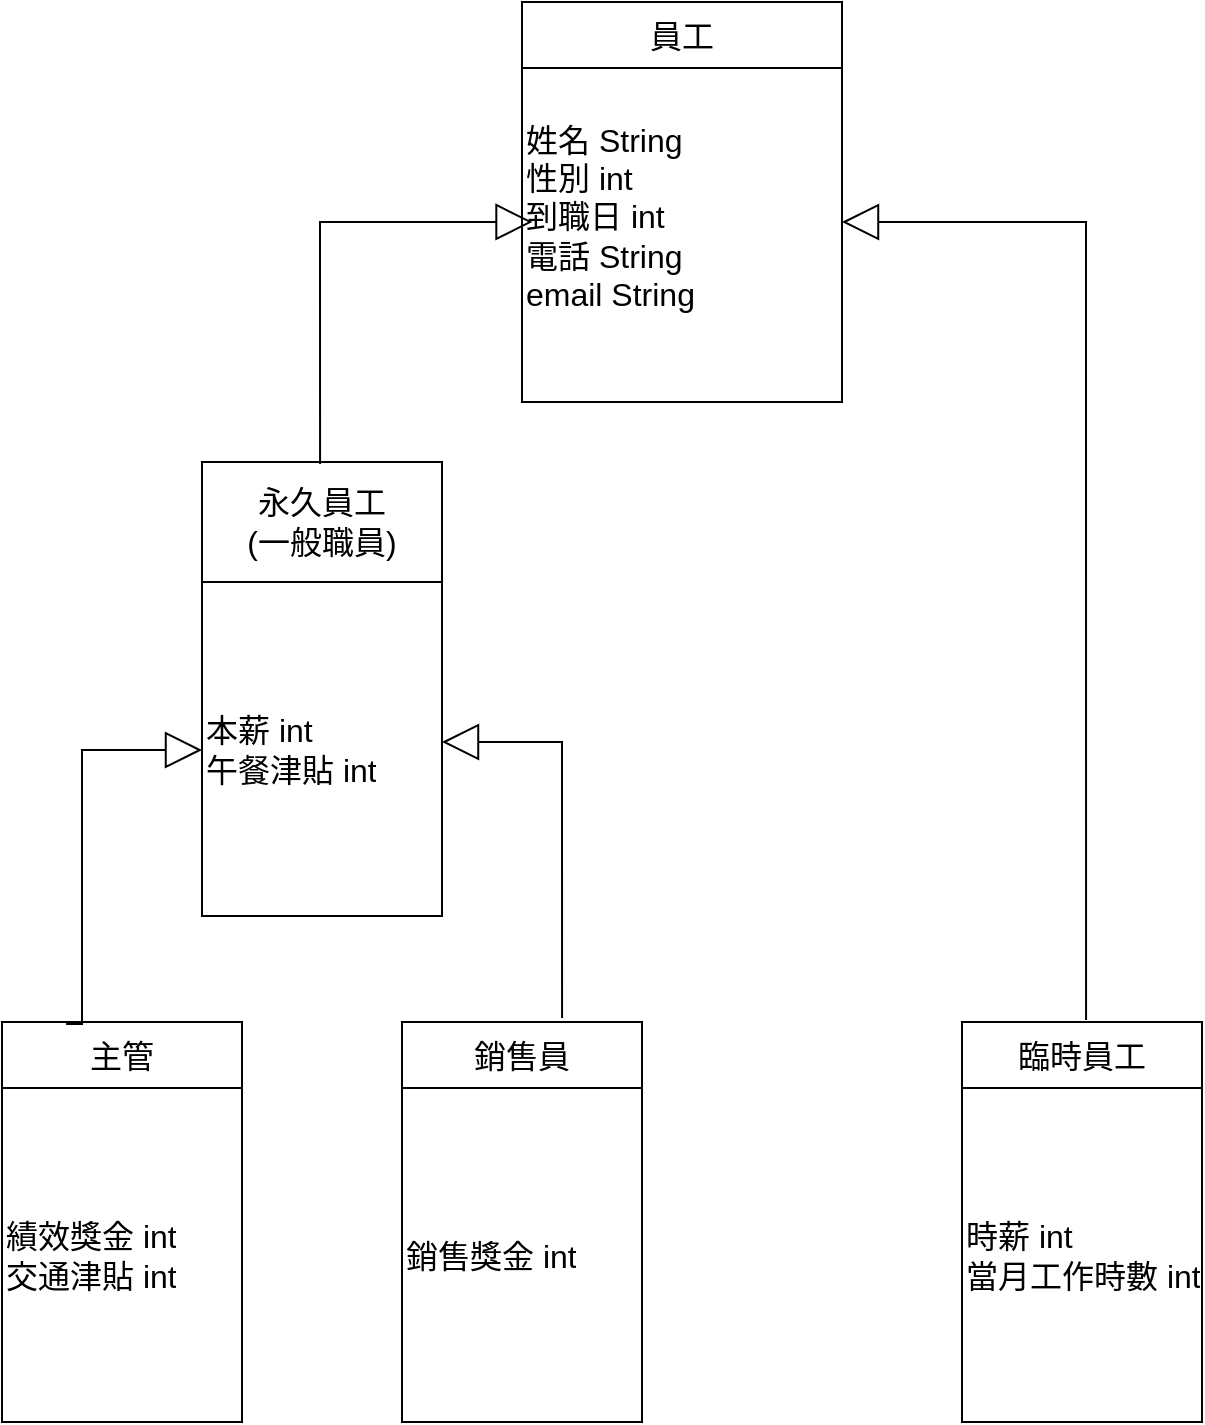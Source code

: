 <mxfile version="24.8.3">
  <diagram id="C5RBs43oDa-KdzZeNtuy" name="Page-1">
    <mxGraphModel dx="1426" dy="755" grid="1" gridSize="10" guides="1" tooltips="1" connect="1" arrows="1" fold="1" page="1" pageScale="1" pageWidth="827" pageHeight="1169" math="0" shadow="0">
      <root>
        <mxCell id="WIyWlLk6GJQsqaUBKTNV-0" />
        <mxCell id="WIyWlLk6GJQsqaUBKTNV-1" parent="WIyWlLk6GJQsqaUBKTNV-0" />
        <mxCell id="_DtNrCs3hjMBpUFZXUvi-26" value="" style="shape=table;startSize=0;container=1;collapsible=0;childLayout=tableLayout;fontStyle=1;fontSize=16;" vertex="1" parent="WIyWlLk6GJQsqaUBKTNV-1">
          <mxGeometry x="40" y="600" width="120" height="200" as="geometry" />
        </mxCell>
        <mxCell id="_DtNrCs3hjMBpUFZXUvi-27" value="" style="shape=tableRow;horizontal=0;startSize=0;swimlaneHead=0;swimlaneBody=0;strokeColor=inherit;top=0;left=0;bottom=0;right=0;collapsible=0;dropTarget=0;fillColor=none;points=[[0,0.5],[1,0.5]];portConstraint=eastwest;fontSize=16;" vertex="1" parent="_DtNrCs3hjMBpUFZXUvi-26">
          <mxGeometry width="120" height="33" as="geometry" />
        </mxCell>
        <mxCell id="_DtNrCs3hjMBpUFZXUvi-28" value="主管" style="shape=partialRectangle;html=1;whiteSpace=wrap;connectable=0;strokeColor=inherit;overflow=hidden;fillColor=none;top=0;left=0;bottom=0;right=0;pointerEvents=1;fontSize=16;" vertex="1" parent="_DtNrCs3hjMBpUFZXUvi-27">
          <mxGeometry width="120" height="33" as="geometry">
            <mxRectangle width="120" height="33" as="alternateBounds" />
          </mxGeometry>
        </mxCell>
        <mxCell id="_DtNrCs3hjMBpUFZXUvi-29" value="" style="shape=tableRow;horizontal=0;startSize=0;swimlaneHead=0;swimlaneBody=0;strokeColor=inherit;top=0;left=0;bottom=0;right=0;collapsible=0;dropTarget=0;fillColor=none;points=[[0,0.5],[1,0.5]];portConstraint=eastwest;fontSize=16;" vertex="1" parent="_DtNrCs3hjMBpUFZXUvi-26">
          <mxGeometry y="33" width="120" height="167" as="geometry" />
        </mxCell>
        <mxCell id="_DtNrCs3hjMBpUFZXUvi-30" value="&lt;div style=&quot;font-size: 16px;&quot;&gt;績效獎金 int&lt;/div&gt;&lt;div style=&quot;font-size: 16px;&quot;&gt;交通津貼 int&lt;/div&gt;" style="shape=partialRectangle;html=1;whiteSpace=wrap;connectable=0;strokeColor=inherit;overflow=hidden;fillColor=none;top=0;left=0;bottom=0;right=0;pointerEvents=1;align=left;fontSize=16;" vertex="1" parent="_DtNrCs3hjMBpUFZXUvi-29">
          <mxGeometry width="120" height="167" as="geometry">
            <mxRectangle width="120" height="167" as="alternateBounds" />
          </mxGeometry>
        </mxCell>
        <mxCell id="_DtNrCs3hjMBpUFZXUvi-31" value="" style="shape=table;startSize=0;container=1;collapsible=0;childLayout=tableLayout;fontStyle=1;fontSize=16;" vertex="1" parent="WIyWlLk6GJQsqaUBKTNV-1">
          <mxGeometry x="240" y="600" width="120" height="200" as="geometry" />
        </mxCell>
        <mxCell id="_DtNrCs3hjMBpUFZXUvi-32" value="" style="shape=tableRow;horizontal=0;startSize=0;swimlaneHead=0;swimlaneBody=0;strokeColor=inherit;top=0;left=0;bottom=0;right=0;collapsible=0;dropTarget=0;fillColor=none;points=[[0,0.5],[1,0.5]];portConstraint=eastwest;fontSize=16;" vertex="1" parent="_DtNrCs3hjMBpUFZXUvi-31">
          <mxGeometry width="120" height="33" as="geometry" />
        </mxCell>
        <mxCell id="_DtNrCs3hjMBpUFZXUvi-33" value="銷售員" style="shape=partialRectangle;html=1;whiteSpace=wrap;connectable=0;strokeColor=inherit;overflow=hidden;fillColor=none;top=0;left=0;bottom=0;right=0;pointerEvents=1;fontSize=16;" vertex="1" parent="_DtNrCs3hjMBpUFZXUvi-32">
          <mxGeometry width="120" height="33" as="geometry">
            <mxRectangle width="120" height="33" as="alternateBounds" />
          </mxGeometry>
        </mxCell>
        <mxCell id="_DtNrCs3hjMBpUFZXUvi-34" value="" style="shape=tableRow;horizontal=0;startSize=0;swimlaneHead=0;swimlaneBody=0;strokeColor=inherit;top=0;left=0;bottom=0;right=0;collapsible=0;dropTarget=0;fillColor=none;points=[[0,0.5],[1,0.5]];portConstraint=eastwest;fontSize=16;" vertex="1" parent="_DtNrCs3hjMBpUFZXUvi-31">
          <mxGeometry y="33" width="120" height="167" as="geometry" />
        </mxCell>
        <mxCell id="_DtNrCs3hjMBpUFZXUvi-35" value="&lt;div style=&quot;font-size: 16px;&quot;&gt;銷售獎金 int&lt;/div&gt;" style="shape=partialRectangle;html=1;whiteSpace=wrap;connectable=0;strokeColor=inherit;overflow=hidden;fillColor=none;top=0;left=0;bottom=0;right=0;pointerEvents=1;align=left;fontSize=16;" vertex="1" parent="_DtNrCs3hjMBpUFZXUvi-34">
          <mxGeometry width="120" height="167" as="geometry">
            <mxRectangle width="120" height="167" as="alternateBounds" />
          </mxGeometry>
        </mxCell>
        <mxCell id="_DtNrCs3hjMBpUFZXUvi-36" value="" style="shape=table;startSize=0;container=1;collapsible=0;childLayout=tableLayout;fontStyle=1;fontSize=16;" vertex="1" parent="WIyWlLk6GJQsqaUBKTNV-1">
          <mxGeometry x="520" y="600" width="120" height="200" as="geometry" />
        </mxCell>
        <mxCell id="_DtNrCs3hjMBpUFZXUvi-37" value="" style="shape=tableRow;horizontal=0;startSize=0;swimlaneHead=0;swimlaneBody=0;strokeColor=inherit;top=0;left=0;bottom=0;right=0;collapsible=0;dropTarget=0;fillColor=none;points=[[0,0.5],[1,0.5]];portConstraint=eastwest;fontSize=16;" vertex="1" parent="_DtNrCs3hjMBpUFZXUvi-36">
          <mxGeometry width="120" height="33" as="geometry" />
        </mxCell>
        <mxCell id="_DtNrCs3hjMBpUFZXUvi-38" value="臨時員工" style="shape=partialRectangle;html=1;whiteSpace=wrap;connectable=0;strokeColor=inherit;overflow=hidden;fillColor=none;top=0;left=0;bottom=0;right=0;pointerEvents=1;fontSize=16;" vertex="1" parent="_DtNrCs3hjMBpUFZXUvi-37">
          <mxGeometry width="120" height="33" as="geometry">
            <mxRectangle width="120" height="33" as="alternateBounds" />
          </mxGeometry>
        </mxCell>
        <mxCell id="_DtNrCs3hjMBpUFZXUvi-39" value="" style="shape=tableRow;horizontal=0;startSize=0;swimlaneHead=0;swimlaneBody=0;strokeColor=inherit;top=0;left=0;bottom=0;right=0;collapsible=0;dropTarget=0;fillColor=none;points=[[0,0.5],[1,0.5]];portConstraint=eastwest;fontSize=16;" vertex="1" parent="_DtNrCs3hjMBpUFZXUvi-36">
          <mxGeometry y="33" width="120" height="167" as="geometry" />
        </mxCell>
        <mxCell id="_DtNrCs3hjMBpUFZXUvi-40" value="&lt;div style=&quot;font-size: 16px;&quot;&gt;時薪 int&lt;/div&gt;&lt;div style=&quot;font-size: 16px;&quot;&gt;當月工作時數 int&lt;/div&gt;" style="shape=partialRectangle;html=1;whiteSpace=wrap;connectable=0;strokeColor=inherit;overflow=hidden;fillColor=none;top=0;left=0;bottom=0;right=0;pointerEvents=1;align=left;fontSize=16;" vertex="1" parent="_DtNrCs3hjMBpUFZXUvi-39">
          <mxGeometry width="120" height="167" as="geometry">
            <mxRectangle width="120" height="167" as="alternateBounds" />
          </mxGeometry>
        </mxCell>
        <mxCell id="_DtNrCs3hjMBpUFZXUvi-41" value="" style="shape=table;startSize=0;container=1;collapsible=0;childLayout=tableLayout;fontStyle=1;fontSize=16;" vertex="1" parent="WIyWlLk6GJQsqaUBKTNV-1">
          <mxGeometry x="140" y="320" width="120" height="227" as="geometry" />
        </mxCell>
        <mxCell id="_DtNrCs3hjMBpUFZXUvi-42" value="" style="shape=tableRow;horizontal=0;startSize=0;swimlaneHead=0;swimlaneBody=0;strokeColor=inherit;top=0;left=0;bottom=0;right=0;collapsible=0;dropTarget=0;fillColor=none;points=[[0,0.5],[1,0.5]];portConstraint=eastwest;fontSize=16;" vertex="1" parent="_DtNrCs3hjMBpUFZXUvi-41">
          <mxGeometry width="120" height="60" as="geometry" />
        </mxCell>
        <mxCell id="_DtNrCs3hjMBpUFZXUvi-43" value="永久員工&lt;div style=&quot;font-size: 16px;&quot;&gt;(一般職員)&lt;/div&gt;" style="shape=partialRectangle;html=1;whiteSpace=wrap;connectable=0;strokeColor=inherit;overflow=hidden;fillColor=none;top=0;left=0;bottom=0;right=0;pointerEvents=1;fontSize=16;" vertex="1" parent="_DtNrCs3hjMBpUFZXUvi-42">
          <mxGeometry width="120" height="60" as="geometry">
            <mxRectangle width="120" height="60" as="alternateBounds" />
          </mxGeometry>
        </mxCell>
        <mxCell id="_DtNrCs3hjMBpUFZXUvi-44" value="" style="shape=tableRow;horizontal=0;startSize=0;swimlaneHead=0;swimlaneBody=0;strokeColor=inherit;top=0;left=0;bottom=0;right=0;collapsible=0;dropTarget=0;fillColor=none;points=[[0,0.5],[1,0.5]];portConstraint=eastwest;fontSize=16;" vertex="1" parent="_DtNrCs3hjMBpUFZXUvi-41">
          <mxGeometry y="60" width="120" height="167" as="geometry" />
        </mxCell>
        <mxCell id="_DtNrCs3hjMBpUFZXUvi-45" value="&lt;div style=&quot;font-size: 16px;&quot;&gt;本薪 int&lt;/div&gt;&lt;div style=&quot;font-size: 16px;&quot;&gt;午餐津貼 int&lt;/div&gt;" style="shape=partialRectangle;html=1;whiteSpace=wrap;connectable=0;strokeColor=inherit;overflow=hidden;fillColor=none;top=0;left=0;bottom=0;right=0;pointerEvents=1;align=left;fontSize=16;" vertex="1" parent="_DtNrCs3hjMBpUFZXUvi-44">
          <mxGeometry width="120" height="167" as="geometry">
            <mxRectangle width="120" height="167" as="alternateBounds" />
          </mxGeometry>
        </mxCell>
        <mxCell id="_DtNrCs3hjMBpUFZXUvi-46" value="" style="shape=table;startSize=0;container=1;collapsible=0;childLayout=tableLayout;fontStyle=1;fontSize=16;" vertex="1" parent="WIyWlLk6GJQsqaUBKTNV-1">
          <mxGeometry x="300" y="90" width="160" height="200" as="geometry" />
        </mxCell>
        <mxCell id="_DtNrCs3hjMBpUFZXUvi-47" value="" style="shape=tableRow;horizontal=0;startSize=0;swimlaneHead=0;swimlaneBody=0;strokeColor=inherit;top=0;left=0;bottom=0;right=0;collapsible=0;dropTarget=0;fillColor=none;points=[[0,0.5],[1,0.5]];portConstraint=eastwest;fontSize=16;" vertex="1" parent="_DtNrCs3hjMBpUFZXUvi-46">
          <mxGeometry width="160" height="33" as="geometry" />
        </mxCell>
        <mxCell id="_DtNrCs3hjMBpUFZXUvi-48" value="員工" style="shape=partialRectangle;html=1;whiteSpace=wrap;connectable=0;strokeColor=inherit;overflow=hidden;fillColor=none;top=0;left=0;bottom=0;right=0;pointerEvents=1;fontSize=16;" vertex="1" parent="_DtNrCs3hjMBpUFZXUvi-47">
          <mxGeometry width="160" height="33" as="geometry">
            <mxRectangle width="160" height="33" as="alternateBounds" />
          </mxGeometry>
        </mxCell>
        <mxCell id="_DtNrCs3hjMBpUFZXUvi-49" value="" style="shape=tableRow;horizontal=0;startSize=0;swimlaneHead=0;swimlaneBody=0;strokeColor=inherit;top=0;left=0;bottom=0;right=0;collapsible=0;dropTarget=0;fillColor=none;points=[[0,0.5],[1,0.5]];portConstraint=eastwest;fontSize=16;" vertex="1" parent="_DtNrCs3hjMBpUFZXUvi-46">
          <mxGeometry y="33" width="160" height="167" as="geometry" />
        </mxCell>
        <mxCell id="_DtNrCs3hjMBpUFZXUvi-50" value="&lt;span style=&quot;font-size: 16px;&quot;&gt;姓名 String&lt;/span&gt;&lt;div style=&quot;font-size: 16px;&quot;&gt;性別 int&lt;/div&gt;&lt;div style=&quot;font-size: 16px;&quot;&gt;到職日 int&lt;/div&gt;&lt;div style=&quot;font-size: 16px;&quot;&gt;電話 String&lt;/div&gt;&lt;div style=&quot;font-size: 16px;&quot;&gt;email String&lt;/div&gt;&lt;div style=&quot;font-size: 16px;&quot;&gt;&lt;br style=&quot;font-size: 16px;&quot;&gt;&lt;/div&gt;" style="shape=partialRectangle;html=1;whiteSpace=wrap;connectable=0;strokeColor=inherit;overflow=hidden;fillColor=none;top=0;left=0;bottom=0;right=0;pointerEvents=1;align=left;fontSize=16;" vertex="1" parent="_DtNrCs3hjMBpUFZXUvi-49">
          <mxGeometry width="160" height="167" as="geometry">
            <mxRectangle width="160" height="167" as="alternateBounds" />
          </mxGeometry>
        </mxCell>
        <mxCell id="_DtNrCs3hjMBpUFZXUvi-52" style="edgeStyle=orthogonalEdgeStyle;rounded=0;orthogonalLoop=1;jettySize=auto;html=1;exitX=0.267;exitY=0.03;exitDx=0;exitDy=0;exitPerimeter=0;endArrow=block;endFill=0;endSize=16;fontSize=16;" edge="1" parent="WIyWlLk6GJQsqaUBKTNV-1" source="_DtNrCs3hjMBpUFZXUvi-27" target="_DtNrCs3hjMBpUFZXUvi-44">
          <mxGeometry relative="1" as="geometry">
            <Array as="points">
              <mxPoint x="80" y="601" />
              <mxPoint x="80" y="464" />
            </Array>
          </mxGeometry>
        </mxCell>
        <mxCell id="_DtNrCs3hjMBpUFZXUvi-55" style="edgeStyle=orthogonalEdgeStyle;rounded=0;orthogonalLoop=1;jettySize=auto;html=1;entryX=1;entryY=0.5;entryDx=0;entryDy=0;exitX=0.667;exitY=-0.061;exitDx=0;exitDy=0;exitPerimeter=0;endArrow=block;endFill=0;endSize=16;fontSize=16;" edge="1" parent="WIyWlLk6GJQsqaUBKTNV-1" source="_DtNrCs3hjMBpUFZXUvi-32">
          <mxGeometry relative="1" as="geometry">
            <mxPoint x="312" y="594.487" as="sourcePoint" />
            <mxPoint x="260" y="460" as="targetPoint" />
            <Array as="points">
              <mxPoint x="320" y="460" />
            </Array>
          </mxGeometry>
        </mxCell>
        <mxCell id="_DtNrCs3hjMBpUFZXUvi-58" style="edgeStyle=orthogonalEdgeStyle;rounded=0;orthogonalLoop=1;jettySize=auto;html=1;entryX=0.033;entryY=0.461;entryDx=0;entryDy=0;entryPerimeter=0;endArrow=block;endFill=0;exitX=0.492;exitY=0.017;exitDx=0;exitDy=0;exitPerimeter=0;endSize=16;fontSize=16;" edge="1" parent="WIyWlLk6GJQsqaUBKTNV-1" source="_DtNrCs3hjMBpUFZXUvi-42" target="_DtNrCs3hjMBpUFZXUvi-49">
          <mxGeometry relative="1" as="geometry">
            <mxPoint x="200" y="310" as="sourcePoint" />
          </mxGeometry>
        </mxCell>
        <mxCell id="_DtNrCs3hjMBpUFZXUvi-59" style="edgeStyle=orthogonalEdgeStyle;rounded=0;orthogonalLoop=1;jettySize=auto;html=1;exitX=0.517;exitY=-0.03;exitDx=0;exitDy=0;exitPerimeter=0;endArrow=block;endFill=0;endSize=16;fontSize=16;" edge="1" parent="WIyWlLk6GJQsqaUBKTNV-1" source="_DtNrCs3hjMBpUFZXUvi-37" target="_DtNrCs3hjMBpUFZXUvi-49">
          <mxGeometry relative="1" as="geometry">
            <Array as="points">
              <mxPoint x="582" y="200" />
            </Array>
          </mxGeometry>
        </mxCell>
      </root>
    </mxGraphModel>
  </diagram>
</mxfile>
